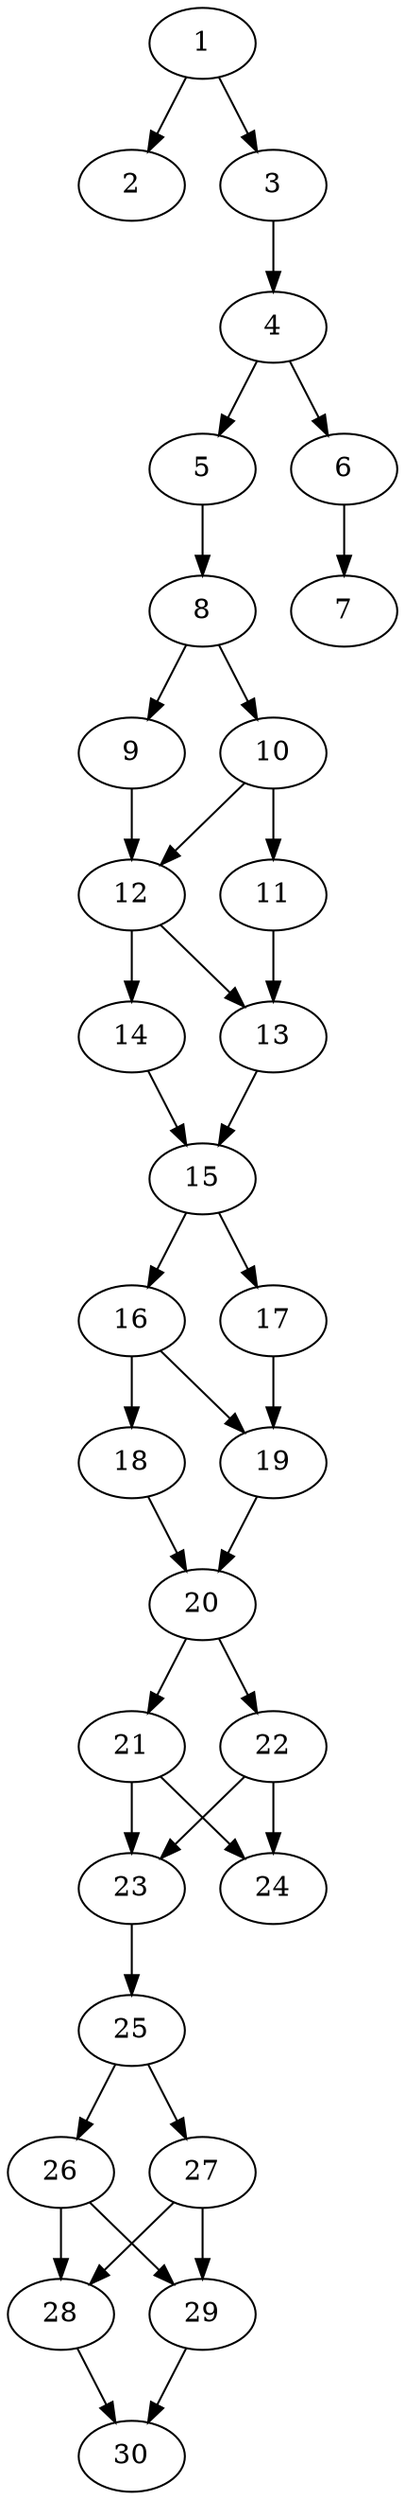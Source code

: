 // DAG automatically generated by daggen at Thu Oct  3 14:04:19 2019
// ./daggen --dot -n 30 --ccr 0.5 --fat 0.3 --regular 0.7 --density 0.9 --mindata 5242880 --maxdata 52428800 
digraph G {
  1 [size="30095360", alpha="0.04", expect_size="15047680"] 
  1 -> 2 [size ="15047680"]
  1 -> 3 [size ="15047680"]
  2 [size="25169920", alpha="0.19", expect_size="12584960"] 
  3 [size="54153216", alpha="0.16", expect_size="27076608"] 
  3 -> 4 [size ="27076608"]
  4 [size="98029568", alpha="0.11", expect_size="49014784"] 
  4 -> 5 [size ="49014784"]
  4 -> 6 [size ="49014784"]
  5 [size="70352896", alpha="0.06", expect_size="35176448"] 
  5 -> 8 [size ="35176448"]
  6 [size="15708160", alpha="0.05", expect_size="7854080"] 
  6 -> 7 [size ="7854080"]
  7 [size="74346496", alpha="0.01", expect_size="37173248"] 
  8 [size="78133248", alpha="0.15", expect_size="39066624"] 
  8 -> 9 [size ="39066624"]
  8 -> 10 [size ="39066624"]
  9 [size="91297792", alpha="0.06", expect_size="45648896"] 
  9 -> 12 [size ="45648896"]
  10 [size="40282112", alpha="0.18", expect_size="20141056"] 
  10 -> 11 [size ="20141056"]
  10 -> 12 [size ="20141056"]
  11 [size="88967168", alpha="0.04", expect_size="44483584"] 
  11 -> 13 [size ="44483584"]
  12 [size="12849152", alpha="0.05", expect_size="6424576"] 
  12 -> 13 [size ="6424576"]
  12 -> 14 [size ="6424576"]
  13 [size="101470208", alpha="0.09", expect_size="50735104"] 
  13 -> 15 [size ="50735104"]
  14 [size="84056064", alpha="0.06", expect_size="42028032"] 
  14 -> 15 [size ="42028032"]
  15 [size="39272448", alpha="0.06", expect_size="19636224"] 
  15 -> 16 [size ="19636224"]
  15 -> 17 [size ="19636224"]
  16 [size="67932160", alpha="0.17", expect_size="33966080"] 
  16 -> 18 [size ="33966080"]
  16 -> 19 [size ="33966080"]
  17 [size="90165248", alpha="0.05", expect_size="45082624"] 
  17 -> 19 [size ="45082624"]
  18 [size="94154752", alpha="0.11", expect_size="47077376"] 
  18 -> 20 [size ="47077376"]
  19 [size="70244352", alpha="0.09", expect_size="35122176"] 
  19 -> 20 [size ="35122176"]
  20 [size="96575488", alpha="0.01", expect_size="48287744"] 
  20 -> 21 [size ="48287744"]
  20 -> 22 [size ="48287744"]
  21 [size="88465408", alpha="0.18", expect_size="44232704"] 
  21 -> 23 [size ="44232704"]
  21 -> 24 [size ="44232704"]
  22 [size="10989568", alpha="0.18", expect_size="5494784"] 
  22 -> 23 [size ="5494784"]
  22 -> 24 [size ="5494784"]
  23 [size="33226752", alpha="0.07", expect_size="16613376"] 
  23 -> 25 [size ="16613376"]
  24 [size="77570048", alpha="0.14", expect_size="38785024"] 
  25 [size="11165696", alpha="0.15", expect_size="5582848"] 
  25 -> 26 [size ="5582848"]
  25 -> 27 [size ="5582848"]
  26 [size="37226496", alpha="0.16", expect_size="18613248"] 
  26 -> 28 [size ="18613248"]
  26 -> 29 [size ="18613248"]
  27 [size="24821760", alpha="0.11", expect_size="12410880"] 
  27 -> 28 [size ="12410880"]
  27 -> 29 [size ="12410880"]
  28 [size="47876096", alpha="0.00", expect_size="23938048"] 
  28 -> 30 [size ="23938048"]
  29 [size="101617664", alpha="0.06", expect_size="50808832"] 
  29 -> 30 [size ="50808832"]
  30 [size="47978496", alpha="0.19", expect_size="23989248"] 
}
